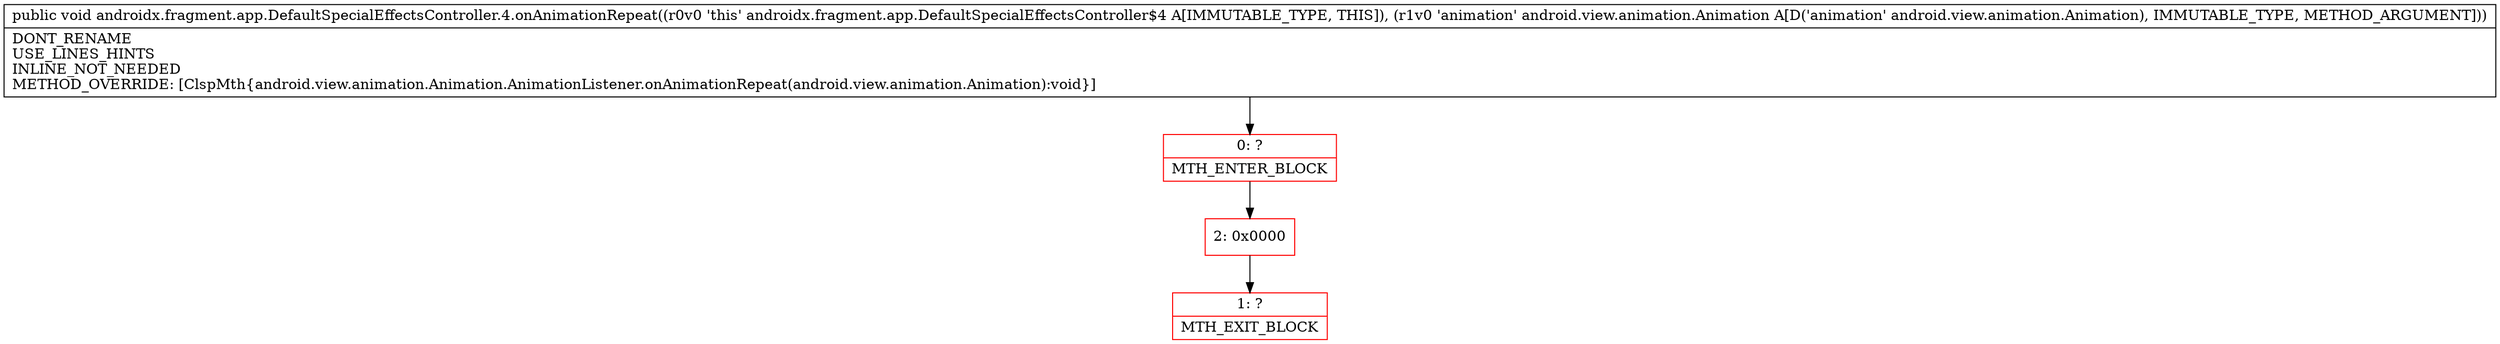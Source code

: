 digraph "CFG forandroidx.fragment.app.DefaultSpecialEffectsController.4.onAnimationRepeat(Landroid\/view\/animation\/Animation;)V" {
subgraph cluster_Region_172970739 {
label = "R(0)";
node [shape=record,color=blue];
}
Node_0 [shape=record,color=red,label="{0\:\ ?|MTH_ENTER_BLOCK\l}"];
Node_2 [shape=record,color=red,label="{2\:\ 0x0000}"];
Node_1 [shape=record,color=red,label="{1\:\ ?|MTH_EXIT_BLOCK\l}"];
MethodNode[shape=record,label="{public void androidx.fragment.app.DefaultSpecialEffectsController.4.onAnimationRepeat((r0v0 'this' androidx.fragment.app.DefaultSpecialEffectsController$4 A[IMMUTABLE_TYPE, THIS]), (r1v0 'animation' android.view.animation.Animation A[D('animation' android.view.animation.Animation), IMMUTABLE_TYPE, METHOD_ARGUMENT]))  | DONT_RENAME\lUSE_LINES_HINTS\lINLINE_NOT_NEEDED\lMETHOD_OVERRIDE: [ClspMth\{android.view.animation.Animation.AnimationListener.onAnimationRepeat(android.view.animation.Animation):void\}]\l}"];
MethodNode -> Node_0;Node_0 -> Node_2;
Node_2 -> Node_1;
}

